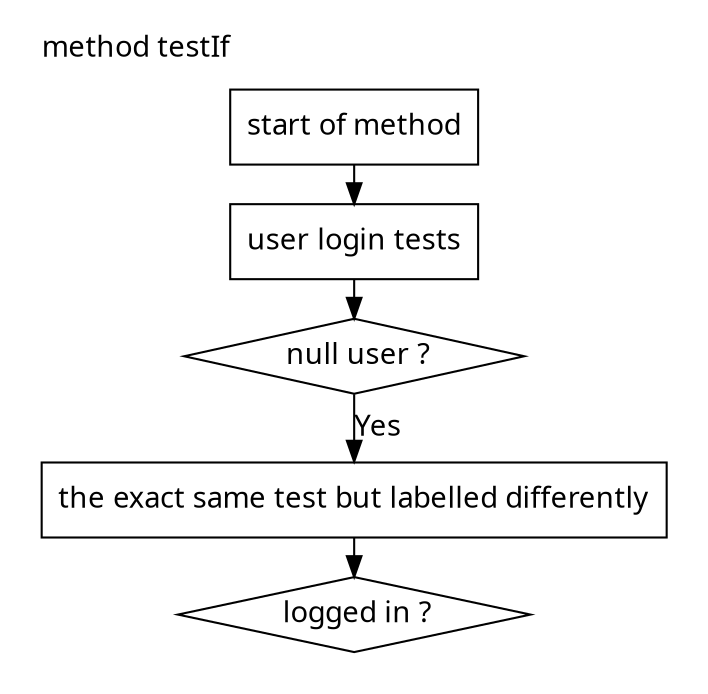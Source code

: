 digraph G {
  node [
    shape = rect;
    fontname = "Handlee";
  ]
  edge [
    fontname = "Handlee";
  ]
  bgcolor = transparent;
  fontname = "Handlee";
  compound = true;
  c_22 [
    class = "comment";
    label = "start of method";
    fillcolor = white;
    style = filled;
  ];
  c_25 [
    class = "comment";
    label = "user login tests";
    fillcolor = white;
    style = filled;
  ];
  if_27 [
    class = "if";
    label = " null user ?";
    fillcolor = white;
    shape = diamond;
    style = filled;
  ];
  c_33 [
    class = "comment";
    label = "the exact same test but labelled differently";
    fillcolor = white;
    style = filled;
  ];
  if_35 [
    class = "flipYn if";
    label = " logged in ?";
    fillcolor = white;
    shape = diamond;
    style = filled;
  ];
  c_22 -> c_25;
  c_25 -> if_27;
  if_27 -> c_33 [
    label="Yes";
  ];
  c_33 -> if_35;

  subgraph cluster_m_21 {
    label="method testIf";
    labeljust = "l";
    ranksep = 0.5;
    pencolor = transparent;
    c_22; c_25; if_27; c_33; if_35;
  }
}

